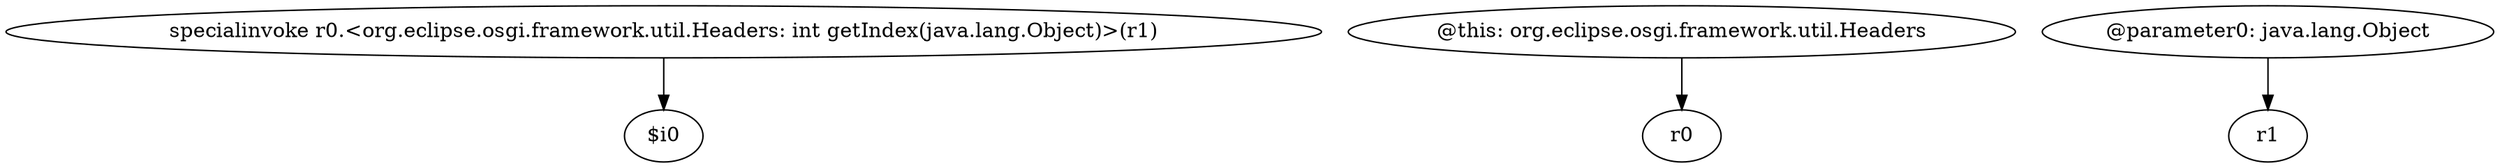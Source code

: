 digraph g {
0[label="specialinvoke r0.<org.eclipse.osgi.framework.util.Headers: int getIndex(java.lang.Object)>(r1)"]
1[label="$i0"]
0->1[label=""]
2[label="@this: org.eclipse.osgi.framework.util.Headers"]
3[label="r0"]
2->3[label=""]
4[label="@parameter0: java.lang.Object"]
5[label="r1"]
4->5[label=""]
}